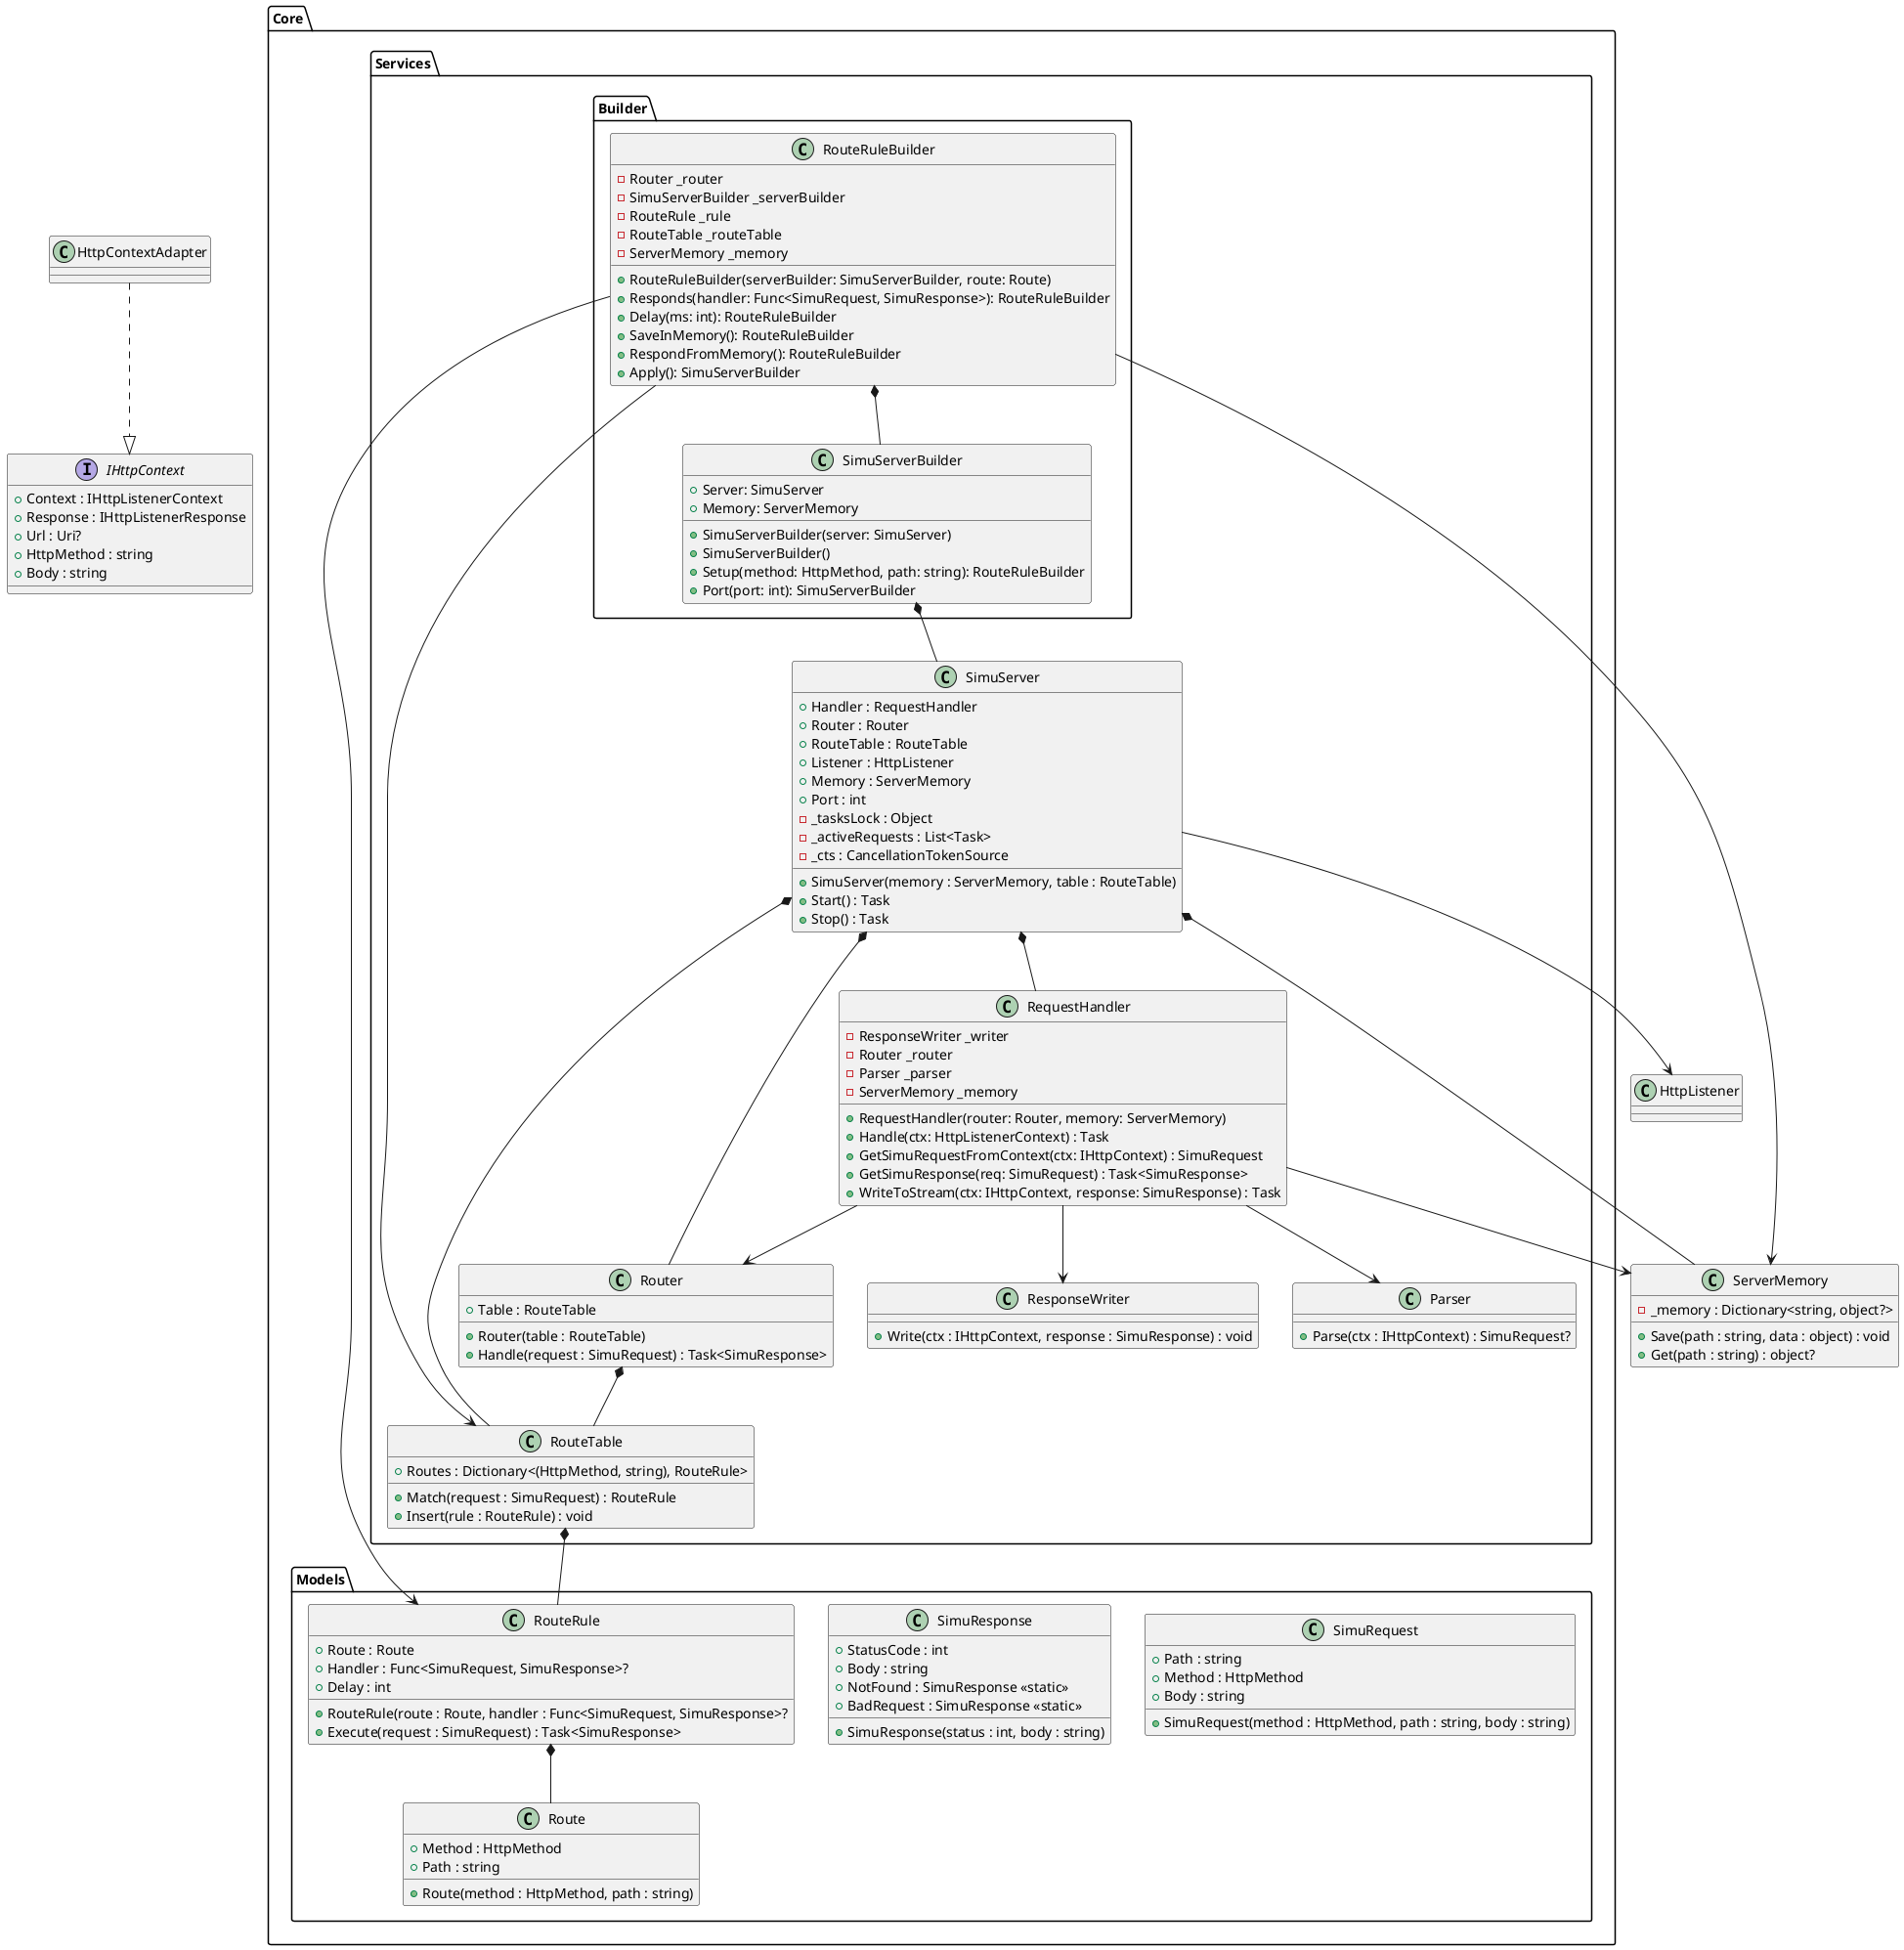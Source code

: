 @startuml
'https://plantuml.com/class-diagram
package Core.Services.Builder {
    class RouteRuleBuilder {
        - Router _router
        - SimuServerBuilder _serverBuilder
        - RouteRule _rule
        - RouteTable _routeTable
        - ServerMemory _memory
    
        + RouteRuleBuilder(serverBuilder: SimuServerBuilder, route: Route)
        + Responds(handler: Func<SimuRequest, SimuResponse>): RouteRuleBuilder
        + Delay(ms: int): RouteRuleBuilder
        + SaveInMemory(): RouteRuleBuilder
        + RespondFromMemory(): RouteRuleBuilder
        + Apply(): SimuServerBuilder
    }
    
    class SimuServerBuilder {
        + Server: SimuServer
        + Memory: ServerMemory
        + SimuServerBuilder(server: SimuServer)
        + SimuServerBuilder()
        + Setup(method: HttpMethod, path: string): RouteRuleBuilder
        + Port(port: int): SimuServerBuilder
    }
}

interface IHttpContext {
    + Context : IHttpListenerContext
    + Response : IHttpListenerResponse
    + Url : Uri?
    + HttpMethod : string
    + Body : string
}

class HttpContextAdapter {
}

class ServerMemory {
    - _memory : Dictionary<string, object?>
    + Save(path : string, data : object) : void
    + Get(path : string) : object?
}

package Core.Models {
    class SimuRequest {
        + Path : string
        + Method : HttpMethod
        + Body : string
        + SimuRequest(method : HttpMethod, path : string, body : string)
    }
    
    class SimuResponse {
        + StatusCode : int
        + Body : string
        + NotFound : SimuResponse <<static>>
        + BadRequest : SimuResponse <<static>>
        + SimuResponse(status : int, body : string)
    }
    
    class Route {
        + Method : HttpMethod
        + Path : string
        + Route(method : HttpMethod, path : string)
    }
    
    class RouteRule {
        + Route : Route
        + Handler : Func<SimuRequest, SimuResponse>?
        + Delay : int
        + RouteRule(route : Route, handler : Func<SimuRequest, SimuResponse>?
        + Execute(request : SimuRequest) : Task<SimuResponse>
    }
}

package Core.Services {
    class SimuServer {
        + Handler : RequestHandler
        + Router : Router
        + RouteTable : RouteTable
        + Listener : HttpListener
        + Memory : ServerMemory
        + Port : int
        - _tasksLock : Object
        - _activeRequests : List<Task>
        - _cts : CancellationTokenSource
        
        + SimuServer(memory : ServerMemory, table : RouteTable)
        + Start() : Task
        + Stop() : Task
    }
    
    class RequestHandler {
        - ResponseWriter _writer
        - Router _router
        - Parser _parser
        - ServerMemory _memory
    
        + RequestHandler(router: Router, memory: ServerMemory)
        + Handle(ctx: HttpListenerContext) : Task
        + GetSimuRequestFromContext(ctx: IHttpContext) : SimuRequest
        + GetSimuResponse(req: SimuRequest) : Task<SimuResponse>
        + WriteToStream(ctx: IHttpContext, response: SimuResponse) : Task
    }
    
    class RouteTable {
        + {field} Routes : Dictionary<(HttpMethod, string), RouteRule>
        + Match(request : SimuRequest) : RouteRule
        + Insert(rule : RouteRule) : void
    }
    
    class Router {
        + Table : RouteTable
        + Router(table : RouteTable)
        + Handle(request : SimuRequest) : Task<SimuResponse>
    }
    
    class ResponseWriter {
        + Write(ctx : IHttpContext, response : SimuResponse) : void
    }
    
    class Parser {
        + Parse(ctx : IHttpContext) : SimuRequest?
    }
    
}


SimuServer *-- RequestHandler
SimuServer *-- Router
SimuServer *-- RouteTable
SimuServer *-- ServerMemory
SimuServer --> HttpListener

RequestHandler --> ResponseWriter
RequestHandler --> Router
RequestHandler --> Parser
RequestHandler --> ServerMemory

Router *-- RouteTable
RouteTable *-- RouteRule
RouteRule *-- Route


HttpContextAdapter ..|> IHttpContext

RouteRuleBuilder --> RouteRule
RouteRuleBuilder --> RouteTable
RouteRuleBuilder *-- SimuServerBuilder
RouteRuleBuilder --> ServerMemory

SimuServerBuilder *-- SimuServer



@enduml

